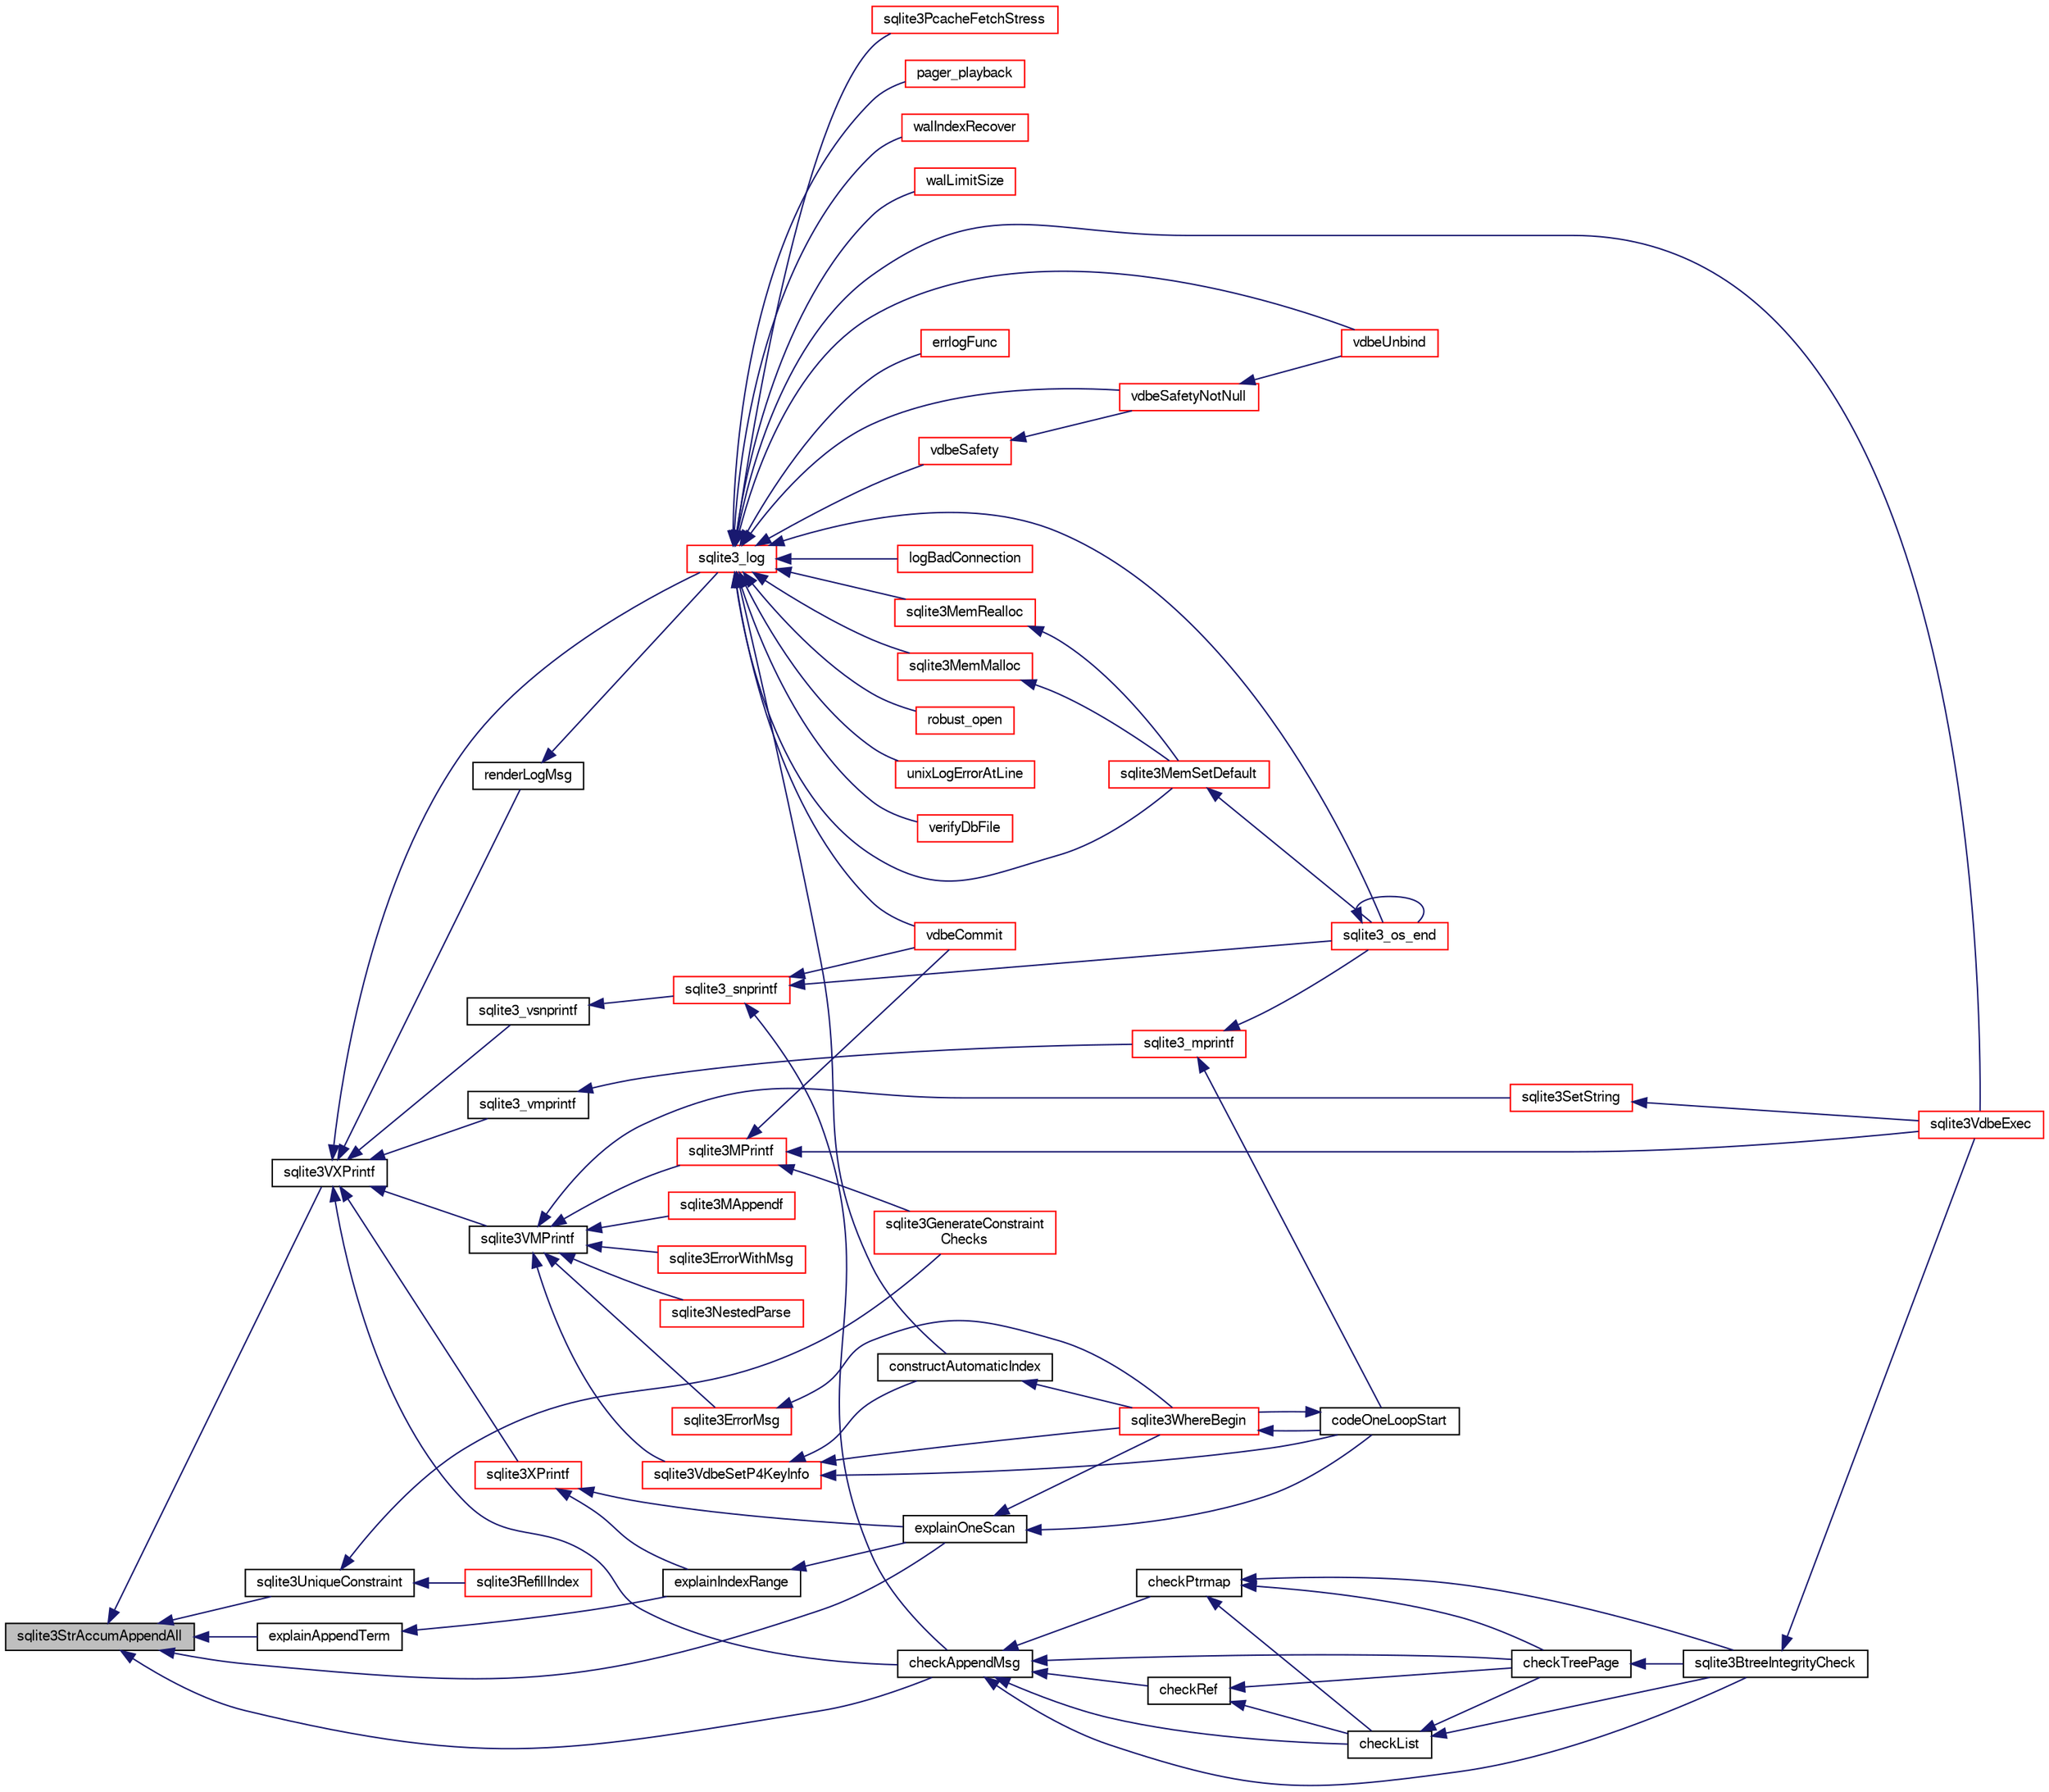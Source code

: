 digraph "sqlite3StrAccumAppendAll"
{
  edge [fontname="FreeSans",fontsize="10",labelfontname="FreeSans",labelfontsize="10"];
  node [fontname="FreeSans",fontsize="10",shape=record];
  rankdir="LR";
  Node715111 [label="sqlite3StrAccumAppendAll",height=0.2,width=0.4,color="black", fillcolor="grey75", style="filled", fontcolor="black"];
  Node715111 -> Node715112 [dir="back",color="midnightblue",fontsize="10",style="solid",fontname="FreeSans"];
  Node715112 [label="sqlite3VXPrintf",height=0.2,width=0.4,color="black", fillcolor="white", style="filled",URL="$sqlite3_8c.html#a63c25806c9bd4a2b76f9a0eb232c6bde"];
  Node715112 -> Node715113 [dir="back",color="midnightblue",fontsize="10",style="solid",fontname="FreeSans"];
  Node715113 [label="sqlite3VMPrintf",height=0.2,width=0.4,color="black", fillcolor="white", style="filled",URL="$sqlite3_8c.html#a05535d0982ef06fbc2ee8195ebbae689"];
  Node715113 -> Node715114 [dir="back",color="midnightblue",fontsize="10",style="solid",fontname="FreeSans"];
  Node715114 [label="sqlite3SetString",height=0.2,width=0.4,color="red", fillcolor="white", style="filled",URL="$sqlite3_8c.html#aad368822484a1ceae010a829e27454ae"];
  Node715114 -> Node715141 [dir="back",color="midnightblue",fontsize="10",style="solid",fontname="FreeSans"];
  Node715141 [label="sqlite3VdbeExec",height=0.2,width=0.4,color="red", fillcolor="white", style="filled",URL="$sqlite3_8c.html#a8ce40a614bdc56719c4d642b1e4dfb21"];
  Node715113 -> Node715379 [dir="back",color="midnightblue",fontsize="10",style="solid",fontname="FreeSans"];
  Node715379 [label="sqlite3MPrintf",height=0.2,width=0.4,color="red", fillcolor="white", style="filled",URL="$sqlite3_8c.html#a208ef0df84e9778778804a19af03efea"];
  Node715379 -> Node715386 [dir="back",color="midnightblue",fontsize="10",style="solid",fontname="FreeSans"];
  Node715386 [label="vdbeCommit",height=0.2,width=0.4,color="red", fillcolor="white", style="filled",URL="$sqlite3_8c.html#a5d7f1e0625451b987728f600cfe1b92d"];
  Node715379 -> Node715141 [dir="back",color="midnightblue",fontsize="10",style="solid",fontname="FreeSans"];
  Node715379 -> Node715169 [dir="back",color="midnightblue",fontsize="10",style="solid",fontname="FreeSans"];
  Node715169 [label="sqlite3GenerateConstraint\lChecks",height=0.2,width=0.4,color="red", fillcolor="white", style="filled",URL="$sqlite3_8c.html#aef639c1e6a0c0a67ca6e7690ad931bd2"];
  Node715113 -> Node715959 [dir="back",color="midnightblue",fontsize="10",style="solid",fontname="FreeSans"];
  Node715959 [label="sqlite3MAppendf",height=0.2,width=0.4,color="red", fillcolor="white", style="filled",URL="$sqlite3_8c.html#a43b33971f250cf38164a84f751057bce"];
  Node715113 -> Node715840 [dir="back",color="midnightblue",fontsize="10",style="solid",fontname="FreeSans"];
  Node715840 [label="sqlite3ErrorWithMsg",height=0.2,width=0.4,color="red", fillcolor="white", style="filled",URL="$sqlite3_8c.html#a11feb4cd8e77d59df266587cfe1b2641"];
  Node715113 -> Node715960 [dir="back",color="midnightblue",fontsize="10",style="solid",fontname="FreeSans"];
  Node715960 [label="sqlite3ErrorMsg",height=0.2,width=0.4,color="red", fillcolor="white", style="filled",URL="$sqlite3_8c.html#aee2798e173651adae0f9c85469f3457d"];
  Node715960 -> Node715211 [dir="back",color="midnightblue",fontsize="10",style="solid",fontname="FreeSans"];
  Node715211 [label="sqlite3WhereBegin",height=0.2,width=0.4,color="red", fillcolor="white", style="filled",URL="$sqlite3_8c.html#acad049f5c9a96a8118cffd5e5ce89f7c"];
  Node715211 -> Node715212 [dir="back",color="midnightblue",fontsize="10",style="solid",fontname="FreeSans"];
  Node715212 [label="codeOneLoopStart",height=0.2,width=0.4,color="black", fillcolor="white", style="filled",URL="$sqlite3_8c.html#aa868875120b151c169cc79139ed6e008"];
  Node715212 -> Node715211 [dir="back",color="midnightblue",fontsize="10",style="solid",fontname="FreeSans"];
  Node715113 -> Node715575 [dir="back",color="midnightblue",fontsize="10",style="solid",fontname="FreeSans"];
  Node715575 [label="sqlite3VdbeSetP4KeyInfo",height=0.2,width=0.4,color="red", fillcolor="white", style="filled",URL="$sqlite3_8c.html#a342090b36fbf7fdace2a23b8efca030c"];
  Node715575 -> Node715210 [dir="back",color="midnightblue",fontsize="10",style="solid",fontname="FreeSans"];
  Node715210 [label="constructAutomaticIndex",height=0.2,width=0.4,color="black", fillcolor="white", style="filled",URL="$sqlite3_8c.html#aad43d38bc718f4c8e8d0dd8f33ed526f"];
  Node715210 -> Node715211 [dir="back",color="midnightblue",fontsize="10",style="solid",fontname="FreeSans"];
  Node715575 -> Node715212 [dir="back",color="midnightblue",fontsize="10",style="solid",fontname="FreeSans"];
  Node715575 -> Node715211 [dir="back",color="midnightblue",fontsize="10",style="solid",fontname="FreeSans"];
  Node715113 -> Node715284 [dir="back",color="midnightblue",fontsize="10",style="solid",fontname="FreeSans"];
  Node715284 [label="sqlite3NestedParse",height=0.2,width=0.4,color="red", fillcolor="white", style="filled",URL="$sqlite3_8c.html#ae78bd6187a28892732af5428ec15b03f"];
  Node715112 -> Node715612 [dir="back",color="midnightblue",fontsize="10",style="solid",fontname="FreeSans"];
  Node715612 [label="sqlite3_vmprintf",height=0.2,width=0.4,color="black", fillcolor="white", style="filled",URL="$sqlite3_8h.html#ac240de67ddf003828f16a6d9dd3fa3ca"];
  Node715612 -> Node715613 [dir="back",color="midnightblue",fontsize="10",style="solid",fontname="FreeSans"];
  Node715613 [label="sqlite3_mprintf",height=0.2,width=0.4,color="red", fillcolor="white", style="filled",URL="$sqlite3_8h.html#a9533933e57f7ccbb48c32041ce3a8862"];
  Node715613 -> Node715397 [dir="back",color="midnightblue",fontsize="10",style="solid",fontname="FreeSans"];
  Node715397 [label="sqlite3_os_end",height=0.2,width=0.4,color="red", fillcolor="white", style="filled",URL="$sqlite3_8h.html#a2288c95881ecca13d994e42b6a958906"];
  Node715397 -> Node715397 [dir="back",color="midnightblue",fontsize="10",style="solid",fontname="FreeSans"];
  Node715613 -> Node715212 [dir="back",color="midnightblue",fontsize="10",style="solid",fontname="FreeSans"];
  Node715112 -> Node715622 [dir="back",color="midnightblue",fontsize="10",style="solid",fontname="FreeSans"];
  Node715622 [label="sqlite3_vsnprintf",height=0.2,width=0.4,color="black", fillcolor="white", style="filled",URL="$sqlite3_8h.html#a095af9d57b6df1b95a77df71b9bce062"];
  Node715622 -> Node715623 [dir="back",color="midnightblue",fontsize="10",style="solid",fontname="FreeSans"];
  Node715623 [label="sqlite3_snprintf",height=0.2,width=0.4,color="red", fillcolor="white", style="filled",URL="$sqlite3_8h.html#af4558fab7cb8fb1e61fd642d3e017ef7"];
  Node715623 -> Node715397 [dir="back",color="midnightblue",fontsize="10",style="solid",fontname="FreeSans"];
  Node715623 -> Node715663 [dir="back",color="midnightblue",fontsize="10",style="solid",fontname="FreeSans"];
  Node715663 [label="checkAppendMsg",height=0.2,width=0.4,color="black", fillcolor="white", style="filled",URL="$sqlite3_8c.html#a4366e7af81727e2d755d3c9a635b055e"];
  Node715663 -> Node715664 [dir="back",color="midnightblue",fontsize="10",style="solid",fontname="FreeSans"];
  Node715664 [label="checkRef",height=0.2,width=0.4,color="black", fillcolor="white", style="filled",URL="$sqlite3_8c.html#a8f9d5e653157e813f504a66ca548941a"];
  Node715664 -> Node715518 [dir="back",color="midnightblue",fontsize="10",style="solid",fontname="FreeSans"];
  Node715518 [label="checkList",height=0.2,width=0.4,color="black", fillcolor="white", style="filled",URL="$sqlite3_8c.html#a7c888a9a7f402383d462ddef0e59f52e"];
  Node715518 -> Node715505 [dir="back",color="midnightblue",fontsize="10",style="solid",fontname="FreeSans"];
  Node715505 [label="checkTreePage",height=0.2,width=0.4,color="black", fillcolor="white", style="filled",URL="$sqlite3_8c.html#a0bdac89d12e5ac328d260ae8259777b2"];
  Node715505 -> Node715506 [dir="back",color="midnightblue",fontsize="10",style="solid",fontname="FreeSans"];
  Node715506 [label="sqlite3BtreeIntegrityCheck",height=0.2,width=0.4,color="black", fillcolor="white", style="filled",URL="$sqlite3_8c.html#aa00011902d9e5ba26452d147c43fa1d8"];
  Node715506 -> Node715141 [dir="back",color="midnightblue",fontsize="10",style="solid",fontname="FreeSans"];
  Node715518 -> Node715506 [dir="back",color="midnightblue",fontsize="10",style="solid",fontname="FreeSans"];
  Node715664 -> Node715505 [dir="back",color="midnightblue",fontsize="10",style="solid",fontname="FreeSans"];
  Node715663 -> Node715517 [dir="back",color="midnightblue",fontsize="10",style="solid",fontname="FreeSans"];
  Node715517 [label="checkPtrmap",height=0.2,width=0.4,color="black", fillcolor="white", style="filled",URL="$sqlite3_8c.html#a09521b13d51d0264cb7f3758ec36fc90"];
  Node715517 -> Node715518 [dir="back",color="midnightblue",fontsize="10",style="solid",fontname="FreeSans"];
  Node715517 -> Node715505 [dir="back",color="midnightblue",fontsize="10",style="solid",fontname="FreeSans"];
  Node715517 -> Node715506 [dir="back",color="midnightblue",fontsize="10",style="solid",fontname="FreeSans"];
  Node715663 -> Node715518 [dir="back",color="midnightblue",fontsize="10",style="solid",fontname="FreeSans"];
  Node715663 -> Node715505 [dir="back",color="midnightblue",fontsize="10",style="solid",fontname="FreeSans"];
  Node715663 -> Node715506 [dir="back",color="midnightblue",fontsize="10",style="solid",fontname="FreeSans"];
  Node715623 -> Node715386 [dir="back",color="midnightblue",fontsize="10",style="solid",fontname="FreeSans"];
  Node715112 -> Node715760 [dir="back",color="midnightblue",fontsize="10",style="solid",fontname="FreeSans"];
  Node715760 [label="renderLogMsg",height=0.2,width=0.4,color="black", fillcolor="white", style="filled",URL="$sqlite3_8c.html#a7a02b43ce0a27bb52085c7f446d115af"];
  Node715760 -> Node715761 [dir="back",color="midnightblue",fontsize="10",style="solid",fontname="FreeSans"];
  Node715761 [label="sqlite3_log",height=0.2,width=0.4,color="red", fillcolor="white", style="filled",URL="$sqlite3_8h.html#a298c9699bf9c143662c6b1fec4b2dc3b"];
  Node715761 -> Node715762 [dir="back",color="midnightblue",fontsize="10",style="solid",fontname="FreeSans"];
  Node715762 [label="sqlite3MemMalloc",height=0.2,width=0.4,color="red", fillcolor="white", style="filled",URL="$sqlite3_8c.html#a53157f1a669f949332f44ca9f15c0a43"];
  Node715762 -> Node715606 [dir="back",color="midnightblue",fontsize="10",style="solid",fontname="FreeSans"];
  Node715606 [label="sqlite3MemSetDefault",height=0.2,width=0.4,color="red", fillcolor="white", style="filled",URL="$sqlite3_8c.html#a162fbfd727e92c5f8f72625b5ff62549"];
  Node715606 -> Node715397 [dir="back",color="midnightblue",fontsize="10",style="solid",fontname="FreeSans"];
  Node715761 -> Node715763 [dir="back",color="midnightblue",fontsize="10",style="solid",fontname="FreeSans"];
  Node715763 [label="sqlite3MemRealloc",height=0.2,width=0.4,color="red", fillcolor="white", style="filled",URL="$sqlite3_8c.html#addd043cc5742c3b0cf536763cd4e6948"];
  Node715763 -> Node715606 [dir="back",color="midnightblue",fontsize="10",style="solid",fontname="FreeSans"];
  Node715761 -> Node715606 [dir="back",color="midnightblue",fontsize="10",style="solid",fontname="FreeSans"];
  Node715761 -> Node715764 [dir="back",color="midnightblue",fontsize="10",style="solid",fontname="FreeSans"];
  Node715764 [label="logBadConnection",height=0.2,width=0.4,color="red", fillcolor="white", style="filled",URL="$sqlite3_8c.html#a8aa249fac852b22bb1227e2bc2921f11"];
  Node715761 -> Node715769 [dir="back",color="midnightblue",fontsize="10",style="solid",fontname="FreeSans"];
  Node715769 [label="robust_open",height=0.2,width=0.4,color="red", fillcolor="white", style="filled",URL="$sqlite3_8c.html#a0eb989e531821c6a1deb85a3ba0021c0"];
  Node715761 -> Node715771 [dir="back",color="midnightblue",fontsize="10",style="solid",fontname="FreeSans"];
  Node715771 [label="unixLogErrorAtLine",height=0.2,width=0.4,color="red", fillcolor="white", style="filled",URL="$sqlite3_8c.html#a23b4a35445d08fc62ef2d5c3d56c1640"];
  Node715761 -> Node715785 [dir="back",color="midnightblue",fontsize="10",style="solid",fontname="FreeSans"];
  Node715785 [label="verifyDbFile",height=0.2,width=0.4,color="red", fillcolor="white", style="filled",URL="$sqlite3_8c.html#a0ff620ba7a3e7e727c37c0b172d12c66"];
  Node715761 -> Node715397 [dir="back",color="midnightblue",fontsize="10",style="solid",fontname="FreeSans"];
  Node715761 -> Node715786 [dir="back",color="midnightblue",fontsize="10",style="solid",fontname="FreeSans"];
  Node715786 [label="sqlite3PcacheFetchStress",height=0.2,width=0.4,color="red", fillcolor="white", style="filled",URL="$sqlite3_8c.html#a83644ab4d77e1649ae5336b659edb351"];
  Node715761 -> Node715479 [dir="back",color="midnightblue",fontsize="10",style="solid",fontname="FreeSans"];
  Node715479 [label="pager_playback",height=0.2,width=0.4,color="red", fillcolor="white", style="filled",URL="$sqlite3_8c.html#a9d9a750a9fc76eb4b668c8a16b164a65"];
  Node715761 -> Node715653 [dir="back",color="midnightblue",fontsize="10",style="solid",fontname="FreeSans"];
  Node715653 [label="walIndexRecover",height=0.2,width=0.4,color="red", fillcolor="white", style="filled",URL="$sqlite3_8c.html#ab4ee99f3710323acbeb6c495dd18d205"];
  Node715761 -> Node715597 [dir="back",color="midnightblue",fontsize="10",style="solid",fontname="FreeSans"];
  Node715597 [label="walLimitSize",height=0.2,width=0.4,color="red", fillcolor="white", style="filled",URL="$sqlite3_8c.html#a7d814227c8fb4a3441c42e9f2fdade3b"];
  Node715761 -> Node715386 [dir="back",color="midnightblue",fontsize="10",style="solid",fontname="FreeSans"];
  Node715761 -> Node715787 [dir="back",color="midnightblue",fontsize="10",style="solid",fontname="FreeSans"];
  Node715787 [label="vdbeSafety",height=0.2,width=0.4,color="red", fillcolor="white", style="filled",URL="$sqlite3_8c.html#ad376f1aa66b2801fa8fb2fb134f370fd"];
  Node715787 -> Node715788 [dir="back",color="midnightblue",fontsize="10",style="solid",fontname="FreeSans"];
  Node715788 [label="vdbeSafetyNotNull",height=0.2,width=0.4,color="red", fillcolor="white", style="filled",URL="$sqlite3_8c.html#a018448275e86f09d8af8033cec4cafdf"];
  Node715788 -> Node715789 [dir="back",color="midnightblue",fontsize="10",style="solid",fontname="FreeSans"];
  Node715789 [label="vdbeUnbind",height=0.2,width=0.4,color="red", fillcolor="white", style="filled",URL="$sqlite3_8c.html#ae3ca3d8a878660305a0efd0c73c9f064"];
  Node715761 -> Node715788 [dir="back",color="midnightblue",fontsize="10",style="solid",fontname="FreeSans"];
  Node715761 -> Node715789 [dir="back",color="midnightblue",fontsize="10",style="solid",fontname="FreeSans"];
  Node715761 -> Node715141 [dir="back",color="midnightblue",fontsize="10",style="solid",fontname="FreeSans"];
  Node715761 -> Node715738 [dir="back",color="midnightblue",fontsize="10",style="solid",fontname="FreeSans"];
  Node715738 [label="errlogFunc",height=0.2,width=0.4,color="red", fillcolor="white", style="filled",URL="$sqlite3_8c.html#a56d5c8e1f0a43e4c9f8864c27065393f"];
  Node715761 -> Node715210 [dir="back",color="midnightblue",fontsize="10",style="solid",fontname="FreeSans"];
  Node715112 -> Node715761 [dir="back",color="midnightblue",fontsize="10",style="solid",fontname="FreeSans"];
  Node715112 -> Node715987 [dir="back",color="midnightblue",fontsize="10",style="solid",fontname="FreeSans"];
  Node715987 [label="sqlite3XPrintf",height=0.2,width=0.4,color="red", fillcolor="white", style="filled",URL="$sqlite3_8c.html#afa51896b0f07c74fe11c806a5df7030c"];
  Node715987 -> Node715819 [dir="back",color="midnightblue",fontsize="10",style="solid",fontname="FreeSans"];
  Node715819 [label="explainIndexRange",height=0.2,width=0.4,color="black", fillcolor="white", style="filled",URL="$sqlite3_8c.html#a19d410b10b9746279e834fd8cddda2cb"];
  Node715819 -> Node715808 [dir="back",color="midnightblue",fontsize="10",style="solid",fontname="FreeSans"];
  Node715808 [label="explainOneScan",height=0.2,width=0.4,color="black", fillcolor="white", style="filled",URL="$sqlite3_8c.html#ae5281c97cc6f8cd02effffe937725524"];
  Node715808 -> Node715212 [dir="back",color="midnightblue",fontsize="10",style="solid",fontname="FreeSans"];
  Node715808 -> Node715211 [dir="back",color="midnightblue",fontsize="10",style="solid",fontname="FreeSans"];
  Node715987 -> Node715808 [dir="back",color="midnightblue",fontsize="10",style="solid",fontname="FreeSans"];
  Node715112 -> Node715663 [dir="back",color="midnightblue",fontsize="10",style="solid",fontname="FreeSans"];
  Node715111 -> Node715663 [dir="back",color="midnightblue",fontsize="10",style="solid",fontname="FreeSans"];
  Node715111 -> Node715806 [dir="back",color="midnightblue",fontsize="10",style="solid",fontname="FreeSans"];
  Node715806 [label="sqlite3UniqueConstraint",height=0.2,width=0.4,color="black", fillcolor="white", style="filled",URL="$sqlite3_8c.html#a4e35c041bf7710b6f3e2db6d86e86d7a"];
  Node715806 -> Node715205 [dir="back",color="midnightblue",fontsize="10",style="solid",fontname="FreeSans"];
  Node715205 [label="sqlite3RefillIndex",height=0.2,width=0.4,color="red", fillcolor="white", style="filled",URL="$sqlite3_8c.html#a17be5b679d9181b961ea9ba4a18d4f80"];
  Node715806 -> Node715169 [dir="back",color="midnightblue",fontsize="10",style="solid",fontname="FreeSans"];
  Node715111 -> Node715818 [dir="back",color="midnightblue",fontsize="10",style="solid",fontname="FreeSans"];
  Node715818 [label="explainAppendTerm",height=0.2,width=0.4,color="black", fillcolor="white", style="filled",URL="$sqlite3_8c.html#a5ef3d87a7da5cfa8e03ca9fdc186193a"];
  Node715818 -> Node715819 [dir="back",color="midnightblue",fontsize="10",style="solid",fontname="FreeSans"];
  Node715111 -> Node715808 [dir="back",color="midnightblue",fontsize="10",style="solid",fontname="FreeSans"];
}
